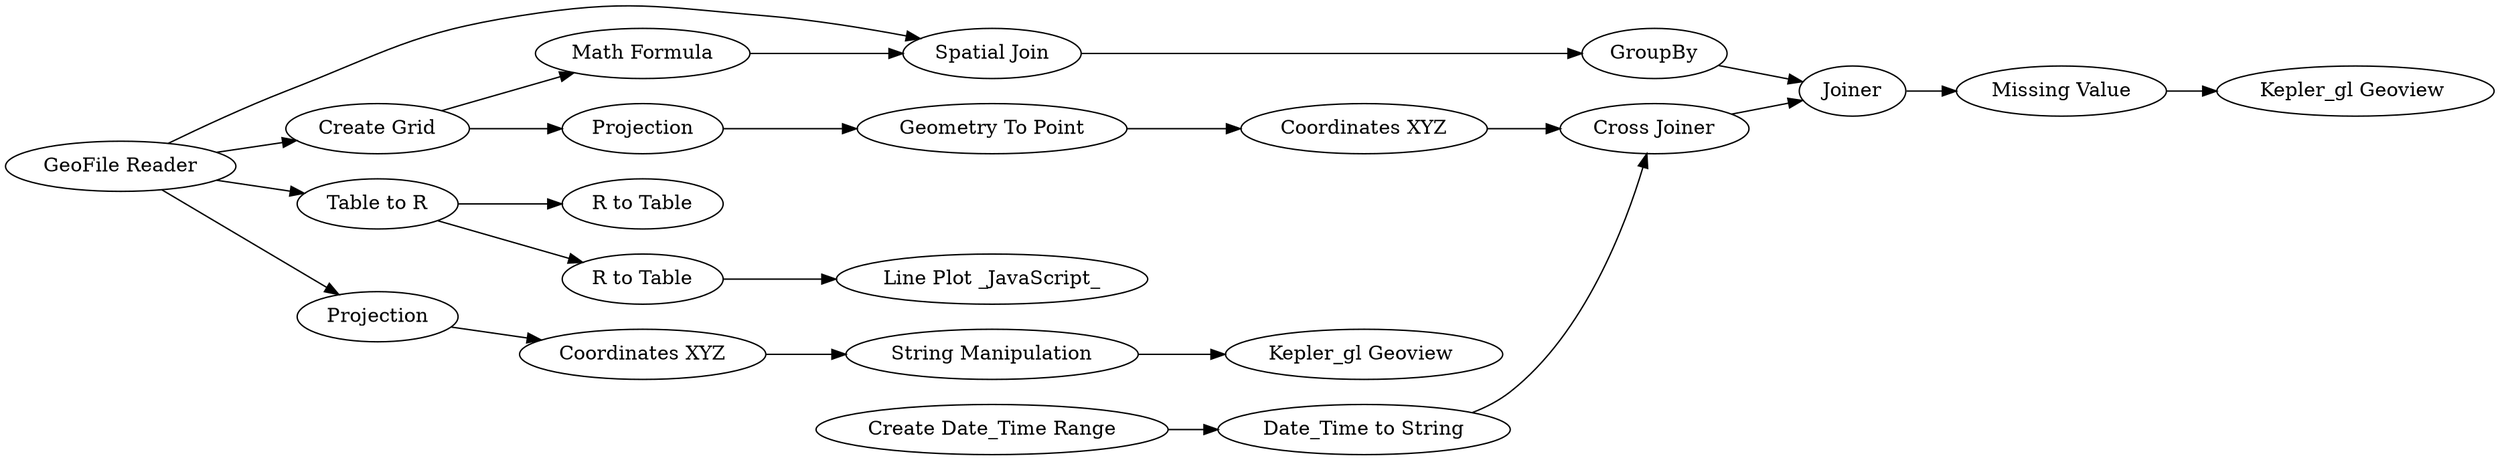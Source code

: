 digraph {
	7 -> 8
	4 -> 5
	8 -> 9
	13 -> 14
	1 -> 6
	19 -> 21
	1 -> 19
	14 -> 15
	17 -> 18
	1 -> 2
	11 -> 12
	20 -> 22
	10 -> 11
	15 -> 16
	9 -> 12
	12 -> 16
	6 -> 7
	1 -> 14
	3 -> 4
	6 -> 13
	19 -> 20
	2 -> 3
	16 -> 17
	7 [label=Projection]
	9 [label="Coordinates XYZ"]
	18 [label="Kepler_gl Geoview "]
	21 [label="R to Table"]
	8 [label="Geometry To Point"]
	17 [label="Missing Value"]
	3 [label="Coordinates XYZ"]
	19 [label="Table to R"]
	6 [label="Create Grid"]
	15 [label=GroupBy]
	12 [label="Cross Joiner"]
	10 [label="Create Date_Time Range"]
	16 [label=Joiner]
	1 [label="GeoFile Reader"]
	22 [label="Line Plot _JavaScript_"]
	11 [label="Date_Time to String"]
	4 [label="String Manipulation"]
	14 [label="Spatial Join"]
	5 [label="Kepler_gl Geoview "]
	13 [label="Math Formula"]
	20 [label="R to Table"]
	2 [label=Projection]
	rankdir=LR
}
